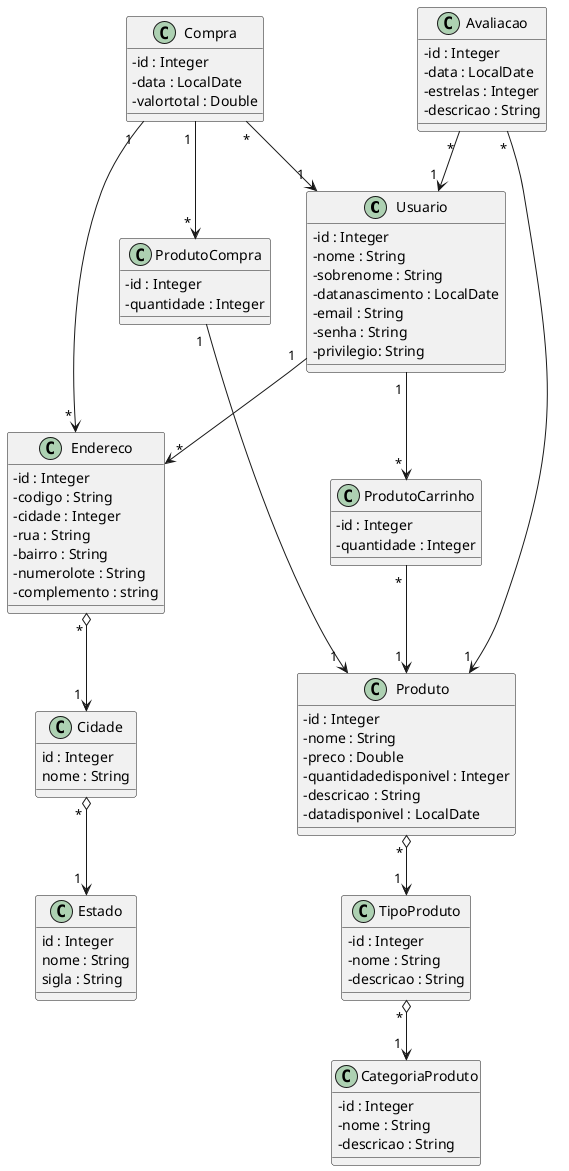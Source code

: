 @startuml TrabalhoTopicos
skinparam classAttributeIconSize 0

class Usuario {
  - id : Integer
  - nome : String
  - sobrenome : String
  - datanascimento : LocalDate
  - email : String
  - senha : String
  - privilegio: String
}




class Endereco {
  - id : Integer
  - codigo : String
  - cidade : Integer
  - rua : String
  - bairro : String
  - numerolote : String
  - complemento : string
}

class Estado {
  id : Integer
  nome : String
  sigla : String
}

class Cidade {
  id : Integer
  nome : String
}


class CategoriaProduto {
  - id : Integer
  - nome : String
  - descricao : String
}

class TipoProduto {
  - id : Integer
  ' - categoriaproduto : Integer
  - nome : String
  - descricao : String
}

class Produto {
  - id : Integer
  - nome : String
  ' - tipo : Integer
  - preco : Double
  - quantidadedisponivel : Integer
  - descricao : String
  - datadisponivel : LocalDate
}

class Avaliacao {
  - id : Integer
  - data : LocalDate
  - estrelas : Integer
  - descricao : String
}

' class Carrinho {
'   - id : String
' }

class ProdutoCarrinho {
  - id : Integer
  ' - produto : Integer
  ' - usuario : Integer
  - quantidade : Integer
}

class Compra {
  - id : Integer
  - data : LocalDate
  ' - enderecoentrega : String
  - valortotal : Double
}

class ProdutoCompra {
  - id : Integer
  ' - produto : Integer
  ' - compra : Integer
  - quantidade : Integer
}

Avaliacao " * " --> " 1 " Produto
Avaliacao " * " --> " 1 " Usuario
Cidade " * " o--> " 1 " Estado
Endereco " * " o--> " 1 " Cidade
Usuario " 1 " --> " * " Endereco

Usuario " 1 " --> " * " ProdutoCarrinho
ProdutoCarrinho " * " -->  " 1 " Produto

Compra " * " --> " 1 " Usuario
Compra " 1 " --> " * " ProdutoCompra
Compra " 1 " --> " * " Endereco
ProdutoCompra " 1 " --> " 1 " Produto

Produto " * " o--> " 1 " TipoProduto
TipoProduto " * " o--> " 1 " CategoriaProduto

' Aluno " * " --> " 1 " Orientador : "          "
' Usuario " * " o--> " 1 " Plano : "          "
' Carro " 1 " *--> " * " Roda : "          "

@enduml